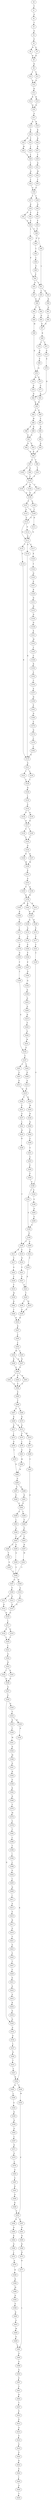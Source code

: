 strict digraph  {
	S0 -> S1 [ label = T ];
	S1 -> S2 [ label = G ];
	S2 -> S3 [ label = T ];
	S3 -> S4 [ label = G ];
	S4 -> S5 [ label = P ];
	S5 -> S6 [ label = N ];
	S5 -> S7 [ label = S ];
	S6 -> S8 [ label = K ];
	S7 -> S8 [ label = K ];
	S8 -> S9 [ label = K ];
	S9 -> S10 [ label = I ];
	S9 -> S11 [ label = V ];
	S10 -> S12 [ label = A ];
	S11 -> S12 [ label = A ];
	S12 -> S13 [ label = K ];
	S13 -> S14 [ label = K ];
	S13 -> S15 [ label = R ];
	S14 -> S16 [ label = N ];
	S15 -> S16 [ label = N ];
	S16 -> S17 [ label = A ];
	S17 -> S18 [ label = A ];
	S17 -> S19 [ label = R ];
	S18 -> S20 [ label = E ];
	S19 -> S21 [ label = R ];
	S20 -> S22 [ label = A ];
	S20 -> S23 [ label = T ];
	S21 -> S24 [ label = R ];
	S22 -> S25 [ label = M ];
	S23 -> S26 [ label = L ];
	S24 -> S27 [ label = R ];
	S25 -> S28 [ label = L ];
	S26 -> S28 [ label = L ];
	S27 -> S29 [ label = T ];
	S28 -> S30 [ label = L ];
	S29 -> S31 [ label = Q ];
	S30 -> S32 [ label = Q ];
	S31 -> S33 [ label = M ];
	S32 -> S34 [ label = L ];
	S33 -> S35 [ label = T ];
	S34 -> S36 [ label = G ];
	S35 -> S36 [ label = G ];
	S36 -> S37 [ label = Y ];
	S36 -> S38 [ label = T ];
	S37 -> S39 [ label = K ];
	S38 -> S40 [ label = Q ];
	S39 -> S41 [ label = A ];
	S39 -> S42 [ label = P ];
	S40 -> S43 [ label = E ];
	S41 -> S44 [ label = S ];
	S42 -> S44 [ label = S ];
	S43 -> S45 [ label = P ];
	S44 -> S46 [ label = T ];
	S44 -> S47 [ label = L ];
	S45 -> S46 [ label = T ];
	S46 -> S48 [ label = S ];
	S46 -> S49 [ label = S ];
	S47 -> S50 [ label = P ];
	S48 -> S51 [ label = L ];
	S49 -> S52 [ label = L ];
	S50 -> S53 [ label = A ];
	S50 -> S51 [ label = L ];
	S51 -> S54 [ label = Q ];
	S51 -> S55 [ label = L ];
	S52 -> S56 [ label = L ];
	S53 -> S57 [ label = A ];
	S54 -> S58 [ label = D ];
	S55 -> S59 [ label = S ];
	S56 -> S60 [ label = P ];
	S57 -> S59 [ label = S ];
	S58 -> S61 [ label = Q ];
	S59 -> S62 [ label = P ];
	S59 -> S63 [ label = T ];
	S60 -> S50 [ label = P ];
	S61 -> S64 [ label = L ];
	S62 -> S65 [ label = D ];
	S63 -> S66 [ label = S ];
	S64 -> S67 [ label = D ];
	S65 -> S67 [ label = D ];
	S66 -> S68 [ label = M ];
	S67 -> S69 [ label = K ];
	S68 -> S70 [ label = Q ];
	S69 -> S71 [ label = T ];
	S69 -> S72 [ label = C ];
	S70 -> S73 [ label = E ];
	S70 -> S74 [ label = M ];
	S71 -> S75 [ label = G ];
	S72 -> S76 [ label = Q ];
	S73 -> S77 [ label = G ];
	S74 -> S78 [ label = D ];
	S75 -> S79 [ label = E ];
	S76 -> S80 [ label = P ];
	S77 -> S81 [ label = E ];
	S78 -> S82 [ label = N ];
	S79 -> S82 [ label = N ];
	S80 -> S70 [ label = Q ];
	S81 -> S83 [ label = K ];
	S82 -> S83 [ label = K ];
	S83 -> S84 [ label = G ];
	S83 -> S85 [ label = P ];
	S84 -> S86 [ label = W ];
	S85 -> S87 [ label = V ];
	S86 -> S88 [ label = S ];
	S86 -> S89 [ label = N ];
	S87 -> S90 [ label = D ];
	S88 -> S91 [ label = G ];
	S89 -> S91 [ label = G ];
	S90 -> S92 [ label = T ];
	S91 -> S93 [ label = P ];
	S91 -> S94 [ label = Q ];
	S92 -> S95 [ label = R ];
	S93 -> S96 [ label = K ];
	S94 -> S96 [ label = K ];
	S95 -> S96 [ label = K ];
	S96 -> S97 [ label = A ];
	S96 -> S98 [ label = V ];
	S97 -> S99 [ label = G ];
	S97 -> S100 [ label = S ];
	S98 -> S101 [ label = T ];
	S99 -> S102 [ label = F ];
	S100 -> S102 [ label = F ];
	S101 -> S102 [ label = F ];
	S102 -> S103 [ label = P ];
	S102 -> S104 [ label = A ];
	S102 -> S105 [ label = T ];
	S103 -> S106 [ label = E ];
	S104 -> S106 [ label = E ];
	S105 -> S106 [ label = E ];
	S106 -> S107 [ label = P ];
	S106 -> S108 [ label = A ];
	S107 -> S109 [ label = T ];
	S107 -> S110 [ label = A ];
	S108 -> S109 [ label = T ];
	S109 -> S111 [ label = N ];
	S109 -> S112 [ label = S ];
	S110 -> S112 [ label = S ];
	S111 -> S113 [ label = N ];
	S112 -> S114 [ label = P ];
	S112 -> S113 [ label = N ];
	S113 -> S115 [ label = T ];
	S113 -> S116 [ label = Q ];
	S113 -> S117 [ label = S ];
	S114 -> S113 [ label = N ];
	S115 -> S118 [ label = P ];
	S116 -> S119 [ label = K ];
	S117 -> S120 [ label = E ];
	S118 -> S119 [ label = K ];
	S119 -> S121 [ label = G ];
	S120 -> S122 [ label = Y ];
	S121 -> S123 [ label = I ];
	S121 -> S124 [ label = L ];
	S122 -> S125 [ label = Q ];
	S123 -> S126 [ label = L ];
	S124 -> S126 [ label = L ];
	S125 -> S127 [ label = E ];
	S126 -> S128 [ label = H ];
	S127 -> S129 [ label = R ];
	S128 -> S130 [ label = L ];
	S129 -> S131 [ label = N ];
	S130 -> S132 [ label = S ];
	S131 -> S133 [ label = H ];
	S132 -> S134 [ label = P ];
	S132 -> S135 [ label = A ];
	S133 -> S136 [ label = N ];
	S134 -> S137 [ label = D ];
	S135 -> S137 [ label = D ];
	S136 -> S138 [ label = N ];
	S137 -> S139 [ label = V ];
	S137 -> S140 [ label = I ];
	S138 -> S141 [ label = E ];
	S139 -> S142 [ label = Y ];
	S140 -> S142 [ label = Y ];
	S141 -> S143 [ label = M ];
	S142 -> S144 [ label = Q ];
	S143 -> S145 [ label = V ];
	S144 -> S146 [ label = E ];
	S144 -> S147 [ label = Q ];
	S145 -> S148 [ label = C ];
	S146 -> S149 [ label = M ];
	S147 -> S149 [ label = M ];
	S148 -> S150 [ label = R ];
	S149 -> S151 [ label = E ];
	S150 -> S152 [ label = S ];
	S151 -> S153 [ label = A ];
	S152 -> S154 [ label = C ];
	S153 -> S155 [ label = S ];
	S153 -> S156 [ label = A ];
	S154 -> S157 [ label = A ];
	S155 -> S158 [ label = R ];
	S156 -> S158 [ label = R ];
	S157 -> S159 [ label = H ];
	S158 -> S160 [ label = H ];
	S158 -> S161 [ label = N ];
	S158 -> S162 [ label = K ];
	S159 -> S163 [ label = P ];
	S160 -> S164 [ label = K ];
	S161 -> S165 [ label = R ];
	S162 -> S165 [ label = R ];
	S163 -> S166 [ label = N ];
	S164 -> S167 [ label = V ];
	S165 -> S168 [ label = A ];
	S165 -> S169 [ label = H ];
	S166 -> S170 [ label = S ];
	S167 -> S171 [ label = I ];
	S168 -> S172 [ label = G ];
	S169 -> S173 [ label = P ];
	S170 -> S174 [ label = Q ];
	S171 -> S175 [ label = S ];
	S172 -> S176 [ label = G ];
	S173 -> S177 [ label = P ];
	S174 -> S178 [ label = L ];
	S175 -> S179 [ label = G ];
	S176 -> S180 [ label = P ];
	S177 -> S181 [ label = Y ];
	S178 -> S182 [ label = L ];
	S179 -> S183 [ label = N ];
	S180 -> S184 [ label = P ];
	S181 -> S185 [ label = Y ];
	S182 -> S119 [ label = K ];
	S183 -> S186 [ label = T ];
	S184 -> S187 [ label = P ];
	S185 -> S188 [ label = S ];
	S186 -> S189 [ label = L ];
	S187 -> S190 [ label = Q ];
	S188 -> S191 [ label = I ];
	S188 -> S192 [ label = G ];
	S189 -> S193 [ label = G ];
	S190 -> S194 [ label = Q ];
	S191 -> S195 [ label = S ];
	S192 -> S196 [ label = S ];
	S193 -> S197 [ label = Y ];
	S194 -> S198 [ label = Q ];
	S195 -> S199 [ label = P ];
	S196 -> S200 [ label = A ];
	S197 -> S201 [ label = L ];
	S197 -> S202 [ label = V ];
	S198 -> S203 [ label = Q ];
	S199 -> S204 [ label = T ];
	S199 -> S205 [ label = S ];
	S200 -> S206 [ label = S ];
	S201 -> S207 [ label = S ];
	S202 -> S208 [ label = E ];
	S203 -> S209 [ label = Q ];
	S204 -> S210 [ label = S ];
	S204 -> S211 [ label = E ];
	S205 -> S212 [ label = P ];
	S206 -> S195 [ label = S ];
	S207 -> S213 [ label = P ];
	S208 -> S214 [ label = A ];
	S209 -> S215 [ label = H ];
	S210 -> S216 [ label = N ];
	S211 -> S217 [ label = C ];
	S212 -> S218 [ label = T ];
	S213 -> S219 [ label = K ];
	S214 -> S219 [ label = K ];
	S215 -> S220 [ label = P ];
	S216 -> S221 [ label = S ];
	S217 -> S222 [ label = A ];
	S218 -> S223 [ label = A ];
	S219 -> S224 [ label = D ];
	S219 -> S225 [ label = T ];
	S220 -> S226 [ label = A ];
	S221 -> S227 [ label = S ];
	S222 -> S228 [ label = C ];
	S223 -> S229 [ label = T ];
	S224 -> S230 [ label = M ];
	S225 -> S231 [ label = F ];
	S226 -> S232 [ label = M ];
	S227 -> S223 [ label = A ];
	S228 -> S233 [ label = V ];
	S229 -> S234 [ label = I ];
	S229 -> S235 [ label = M ];
	S230 -> S236 [ label = N ];
	S231 -> S237 [ label = G ];
	S232 -> S193 [ label = G ];
	S233 -> S238 [ label = W ];
	S234 -> S239 [ label = A ];
	S235 -> S239 [ label = A ];
	S236 -> S240 [ label = Q ];
	S237 -> S241 [ label = L ];
	S238 -> S242 [ label = R ];
	S239 -> S243 [ label = R ];
	S240 -> S244 [ label = P ];
	S241 -> S245 [ label = H ];
	S242 -> S246 [ label = C ];
	S243 -> S247 [ label = E ];
	S244 -> S248 [ label = S ];
	S245 -> S249 [ label = K ];
	S246 -> S243 [ label = R ];
	S247 -> S250 [ label = L ];
	S248 -> S251 [ label = S ];
	S249 -> S204 [ label = T ];
	S250 -> S252 [ label = L ];
	S251 -> S253 [ label = S ];
	S252 -> S254 [ label = M ];
	S252 -> S255 [ label = L ];
	S253 -> S256 [ label = F ];
	S254 -> S257 [ label = N ];
	S254 -> S258 [ label = K ];
	S255 -> S257 [ label = N ];
	S256 -> S259 [ label = F ];
	S257 -> S260 [ label = G ];
	S258 -> S260 [ label = G ];
	S259 -> S188 [ label = S ];
	S260 -> S261 [ label = T ];
	S260 -> S262 [ label = G ];
	S260 -> S263 [ label = Q ];
	S261 -> S264 [ label = S ];
	S262 -> S264 [ label = S ];
	S263 -> S264 [ label = S ];
	S264 -> S265 [ label = P ];
	S265 -> S266 [ label = T ];
	S266 -> S267 [ label = A ];
	S266 -> S268 [ label = I ];
	S267 -> S269 [ label = E ];
	S268 -> S270 [ label = D ];
	S269 -> S271 [ label = A ];
	S269 -> S272 [ label = A ];
	S270 -> S272 [ label = A ];
	S271 -> S273 [ label = I ];
	S272 -> S274 [ label = M ];
	S272 -> S275 [ label = S ];
	S273 -> S276 [ label = G ];
	S274 -> S277 [ label = V ];
	S275 -> S278 [ label = L ];
	S276 -> S279 [ label = L ];
	S277 -> S280 [ label = K ];
	S278 -> S281 [ label = A ];
	S279 -> S282 [ label = K ];
	S280 -> S283 [ label = V ];
	S281 -> S284 [ label = M ];
	S282 -> S285 [ label = G ];
	S283 -> S286 [ label = P ];
	S284 -> S282 [ label = K ];
	S285 -> S287 [ label = S ];
	S285 -> S288 [ label = A ];
	S286 -> S289 [ label = P ];
	S287 -> S290 [ label = P ];
	S288 -> S291 [ label = N ];
	S289 -> S292 [ label = C ];
	S289 -> S293 [ label = V ];
	S290 -> S294 [ label = P ];
	S291 -> S294 [ label = P ];
	S292 -> S295 [ label = S ];
	S292 -> S296 [ label = G ];
	S293 -> S297 [ label = H ];
	S294 -> S298 [ label = T ];
	S294 -> S299 [ label = G ];
	S295 -> S300 [ label = A ];
	S296 -> S301 [ label = V ];
	S297 -> S302 [ label = M ];
	S298 -> S286 [ label = P ];
	S299 -> S303 [ label = L ];
	S300 -> S304 [ label = V ];
	S301 -> S305 [ label = S ];
	S302 -> S304 [ label = V ];
	S303 -> S306 [ label = A ];
	S304 -> S307 [ label = Q ];
	S304 -> S308 [ label = H ];
	S305 -> S304 [ label = V ];
	S306 -> S292 [ label = C ];
	S307 -> S309 [ label = P ];
	S308 -> S310 [ label = A ];
	S309 -> S311 [ label = S ];
	S309 -> S312 [ label = A ];
	S310 -> S313 [ label = C ];
	S311 -> S314 [ label = K ];
	S312 -> S315 [ label = Q ];
	S313 -> S315 [ label = Q ];
	S314 -> S316 [ label = Q ];
	S315 -> S316 [ label = Q ];
	S316 -> S317 [ label = L ];
	S317 -> S318 [ label = E ];
	S317 -> S319 [ label = D ];
	S318 -> S320 [ label = Y ];
	S319 -> S320 [ label = Y ];
	S320 -> S321 [ label = L ];
	S321 -> S322 [ label = A ];
	S322 -> S323 [ label = R ];
	S323 -> S324 [ label = I ];
	S323 -> S325 [ label = E ];
	S324 -> S326 [ label = Q ];
	S325 -> S326 [ label = Q ];
	S326 -> S327 [ label = G ];
	S327 -> S328 [ label = F ];
	S328 -> S329 [ label = Q ];
	S328 -> S330 [ label = Q ];
	S329 -> S332 [ label = A ];
	S330 -> S333 [ label = V ];
	S332 -> S334 [ label = A ];
	S333 -> S335 [ label = Q ];
	S333 -> S336 [ label = R ];
	S334 -> S337 [ label = L ];
	S335 -> S338 [ label = Y ];
	S336 -> S339 [ label = A ];
	S337 -> S340 [ label = N ];
	S338 -> S341 [ label = M ];
	S339 -> S342 [ label = K ];
	S340 -> S343 [ label = T ];
	S341 -> S344 [ label = D ];
	S342 -> S345 [ label = Q ];
	S342 -> S346 [ label = T ];
	S343 -> S347 [ label = L ];
	S344 -> S348 [ label = M ];
	S345 -> S349 [ label = L ];
	S346 -> S350 [ label = M ];
	S347 -> S342 [ label = K ];
	S348 -> S351 [ label = Q ];
	S349 -> S352 [ label = S ];
	S350 -> S353 [ label = P ];
	S351 -> S354 [ label = H ];
	S352 -> S355 [ label = E ];
	S353 -> S356 [ label = D ];
	S353 -> S357 [ label = E ];
	S354 -> S358 [ label = G ];
	S355 -> S359 [ label = Q ];
	S356 -> S360 [ label = N ];
	S357 -> S361 [ label = N ];
	S358 -> S362 [ label = K ];
	S359 -> S363 [ label = G ];
	S360 -> S364 [ label = K ];
	S361 -> S365 [ label = N ];
	S362 -> S366 [ label = D ];
	S363 -> S367 [ label = L ];
	S364 -> S368 [ label = G ];
	S365 -> S369 [ label = R ];
	S366 -> S370 [ label = V ];
	S367 -> S371 [ label = D ];
	S368 -> S372 [ label = L ];
	S369 -> S373 [ label = R ];
	S370 -> S374 [ label = M ];
	S371 -> S375 [ label = A ];
	S372 -> S376 [ label = A ];
	S373 -> S377 [ label = E ];
	S374 -> S378 [ label = S ];
	S375 -> S379 [ label = L ];
	S376 -> S380 [ label = D ];
	S377 -> S381 [ label = L ];
	S378 -> S382 [ label = T ];
	S379 -> S383 [ label = A ];
	S380 -> S384 [ label = K ];
	S381 -> S385 [ label = G ];
	S382 -> S386 [ label = L ];
	S383 -> S387 [ label = S ];
	S384 -> S388 [ label = M ];
	S385 -> S389 [ label = G ];
	S386 -> S390 [ label = T ];
	S387 -> S391 [ label = K ];
	S388 -> S392 [ label = D ];
	S389 -> S393 [ label = G ];
	S390 -> S394 [ label = I ];
	S391 -> S395 [ label = G ];
	S392 -> S396 [ label = P ];
	S393 -> S397 [ label = P ];
	S394 -> S398 [ label = L ];
	S395 -> S399 [ label = K ];
	S396 -> S400 [ label = K ];
	S397 -> S401 [ label = V ];
	S398 -> S402 [ label = P ];
	S399 -> S353 [ label = P ];
	S400 -> S403 [ label = G ];
	S401 -> S404 [ label = K ];
	S402 -> S405 [ label = L ];
	S403 -> S406 [ label = M ];
	S404 -> S407 [ label = T ];
	S405 -> S408 [ label = Q ];
	S406 -> S409 [ label = D ];
	S407 -> S410 [ label = P ];
	S408 -> S411 [ label = I ];
	S409 -> S381 [ label = L ];
	S410 -> S412 [ label = P ];
	S411 -> S413 [ label = A ];
	S412 -> S414 [ label = G ];
	S413 -> S415 [ label = F ];
	S414 -> S416 [ label = P ];
	S415 -> S417 [ label = H ];
	S416 -> S418 [ label = S ];
	S417 -> S419 [ label = G ];
	S418 -> S420 [ label = P ];
	S419 -> S421 [ label = V ];
	S420 -> S422 [ label = E ];
	S421 -> S423 [ label = G ];
	S422 -> S424 [ label = P ];
	S423 -> S425 [ label = S ];
	S424 -> S426 [ label = I ];
	S425 -> S427 [ label = T ];
	S426 -> S428 [ label = G ];
	S427 -> S429 [ label = V ];
	S428 -> S430 [ label = T ];
	S429 -> S431 [ label = E ];
	S431 -> S432 [ label = A ];
	S432 -> S433 [ label = A ];
	S433 -> S434 [ label = R ];
	S434 -> S435 [ label = D ];
	S435 -> S329 [ label = Q ];
}
